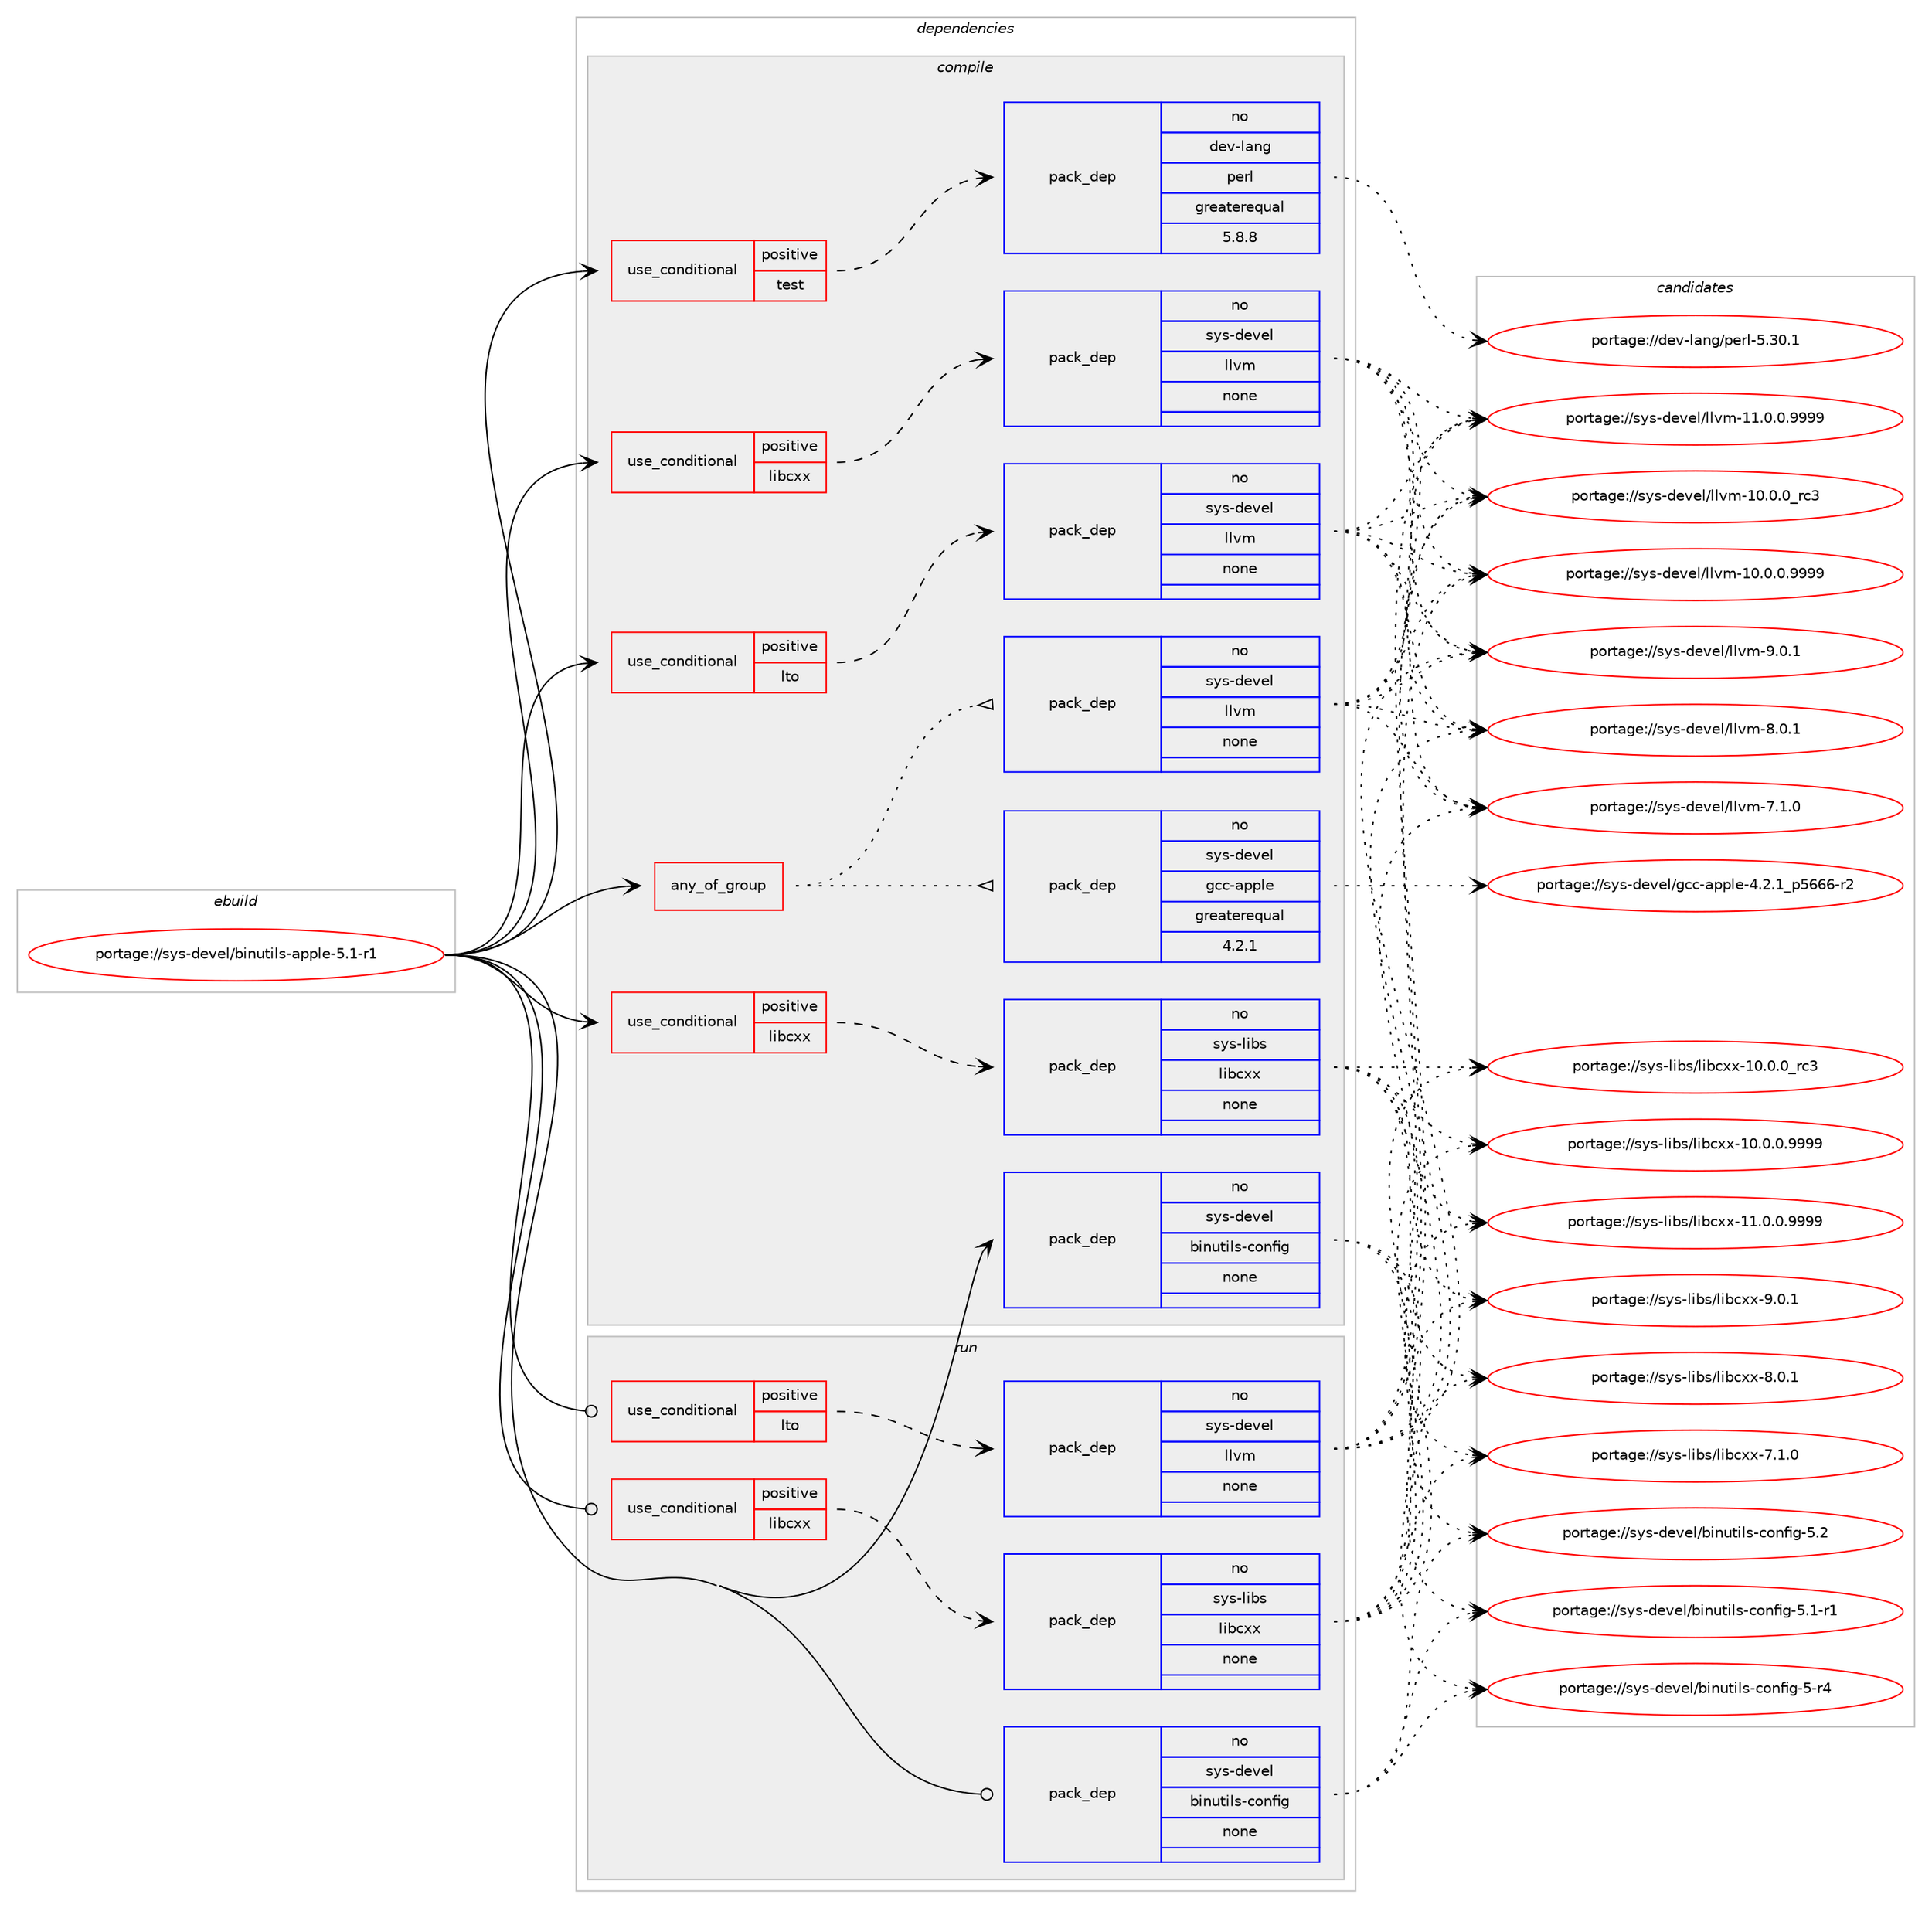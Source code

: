 digraph prolog {

# *************
# Graph options
# *************

newrank=true;
concentrate=true;
compound=true;
graph [rankdir=LR,fontname=Helvetica,fontsize=10,ranksep=1.5];#, ranksep=2.5, nodesep=0.2];
edge  [arrowhead=vee];
node  [fontname=Helvetica,fontsize=10];

# **********
# The ebuild
# **********

subgraph cluster_leftcol {
color=gray;
rank=same;
label=<<i>ebuild</i>>;
id [label="portage://sys-devel/binutils-apple-5.1-r1", color=red, width=4, href="../sys-devel/binutils-apple-5.1-r1.svg"];
}

# ****************
# The dependencies
# ****************

subgraph cluster_midcol {
color=gray;
label=<<i>dependencies</i>>;
subgraph cluster_compile {
fillcolor="#eeeeee";
style=filled;
label=<<i>compile</i>>;
subgraph any647 {
dependency26123 [label=<<TABLE BORDER="0" CELLBORDER="1" CELLSPACING="0" CELLPADDING="4"><TR><TD CELLPADDING="10">any_of_group</TD></TR></TABLE>>, shape=none, color=red];subgraph pack21078 {
dependency26124 [label=<<TABLE BORDER="0" CELLBORDER="1" CELLSPACING="0" CELLPADDING="4" WIDTH="220"><TR><TD ROWSPAN="6" CELLPADDING="30">pack_dep</TD></TR><TR><TD WIDTH="110">no</TD></TR><TR><TD>sys-devel</TD></TR><TR><TD>gcc-apple</TD></TR><TR><TD>greaterequal</TD></TR><TR><TD>4.2.1</TD></TR></TABLE>>, shape=none, color=blue];
}
dependency26123:e -> dependency26124:w [weight=20,style="dotted",arrowhead="oinv"];
subgraph pack21079 {
dependency26125 [label=<<TABLE BORDER="0" CELLBORDER="1" CELLSPACING="0" CELLPADDING="4" WIDTH="220"><TR><TD ROWSPAN="6" CELLPADDING="30">pack_dep</TD></TR><TR><TD WIDTH="110">no</TD></TR><TR><TD>sys-devel</TD></TR><TR><TD>llvm</TD></TR><TR><TD>none</TD></TR><TR><TD></TD></TR></TABLE>>, shape=none, color=blue];
}
dependency26123:e -> dependency26125:w [weight=20,style="dotted",arrowhead="oinv"];
}
id:e -> dependency26123:w [weight=20,style="solid",arrowhead="vee"];
subgraph cond4396 {
dependency26126 [label=<<TABLE BORDER="0" CELLBORDER="1" CELLSPACING="0" CELLPADDING="4"><TR><TD ROWSPAN="3" CELLPADDING="10">use_conditional</TD></TR><TR><TD>positive</TD></TR><TR><TD>libcxx</TD></TR></TABLE>>, shape=none, color=red];
subgraph pack21080 {
dependency26127 [label=<<TABLE BORDER="0" CELLBORDER="1" CELLSPACING="0" CELLPADDING="4" WIDTH="220"><TR><TD ROWSPAN="6" CELLPADDING="30">pack_dep</TD></TR><TR><TD WIDTH="110">no</TD></TR><TR><TD>sys-devel</TD></TR><TR><TD>llvm</TD></TR><TR><TD>none</TD></TR><TR><TD></TD></TR></TABLE>>, shape=none, color=blue];
}
dependency26126:e -> dependency26127:w [weight=20,style="dashed",arrowhead="vee"];
}
id:e -> dependency26126:w [weight=20,style="solid",arrowhead="vee"];
subgraph cond4397 {
dependency26128 [label=<<TABLE BORDER="0" CELLBORDER="1" CELLSPACING="0" CELLPADDING="4"><TR><TD ROWSPAN="3" CELLPADDING="10">use_conditional</TD></TR><TR><TD>positive</TD></TR><TR><TD>libcxx</TD></TR></TABLE>>, shape=none, color=red];
subgraph pack21081 {
dependency26129 [label=<<TABLE BORDER="0" CELLBORDER="1" CELLSPACING="0" CELLPADDING="4" WIDTH="220"><TR><TD ROWSPAN="6" CELLPADDING="30">pack_dep</TD></TR><TR><TD WIDTH="110">no</TD></TR><TR><TD>sys-libs</TD></TR><TR><TD>libcxx</TD></TR><TR><TD>none</TD></TR><TR><TD></TD></TR></TABLE>>, shape=none, color=blue];
}
dependency26128:e -> dependency26129:w [weight=20,style="dashed",arrowhead="vee"];
}
id:e -> dependency26128:w [weight=20,style="solid",arrowhead="vee"];
subgraph cond4398 {
dependency26130 [label=<<TABLE BORDER="0" CELLBORDER="1" CELLSPACING="0" CELLPADDING="4"><TR><TD ROWSPAN="3" CELLPADDING="10">use_conditional</TD></TR><TR><TD>positive</TD></TR><TR><TD>lto</TD></TR></TABLE>>, shape=none, color=red];
subgraph pack21082 {
dependency26131 [label=<<TABLE BORDER="0" CELLBORDER="1" CELLSPACING="0" CELLPADDING="4" WIDTH="220"><TR><TD ROWSPAN="6" CELLPADDING="30">pack_dep</TD></TR><TR><TD WIDTH="110">no</TD></TR><TR><TD>sys-devel</TD></TR><TR><TD>llvm</TD></TR><TR><TD>none</TD></TR><TR><TD></TD></TR></TABLE>>, shape=none, color=blue];
}
dependency26130:e -> dependency26131:w [weight=20,style="dashed",arrowhead="vee"];
}
id:e -> dependency26130:w [weight=20,style="solid",arrowhead="vee"];
subgraph cond4399 {
dependency26132 [label=<<TABLE BORDER="0" CELLBORDER="1" CELLSPACING="0" CELLPADDING="4"><TR><TD ROWSPAN="3" CELLPADDING="10">use_conditional</TD></TR><TR><TD>positive</TD></TR><TR><TD>test</TD></TR></TABLE>>, shape=none, color=red];
subgraph pack21083 {
dependency26133 [label=<<TABLE BORDER="0" CELLBORDER="1" CELLSPACING="0" CELLPADDING="4" WIDTH="220"><TR><TD ROWSPAN="6" CELLPADDING="30">pack_dep</TD></TR><TR><TD WIDTH="110">no</TD></TR><TR><TD>dev-lang</TD></TR><TR><TD>perl</TD></TR><TR><TD>greaterequal</TD></TR><TR><TD>5.8.8</TD></TR></TABLE>>, shape=none, color=blue];
}
dependency26132:e -> dependency26133:w [weight=20,style="dashed",arrowhead="vee"];
}
id:e -> dependency26132:w [weight=20,style="solid",arrowhead="vee"];
subgraph pack21084 {
dependency26134 [label=<<TABLE BORDER="0" CELLBORDER="1" CELLSPACING="0" CELLPADDING="4" WIDTH="220"><TR><TD ROWSPAN="6" CELLPADDING="30">pack_dep</TD></TR><TR><TD WIDTH="110">no</TD></TR><TR><TD>sys-devel</TD></TR><TR><TD>binutils-config</TD></TR><TR><TD>none</TD></TR><TR><TD></TD></TR></TABLE>>, shape=none, color=blue];
}
id:e -> dependency26134:w [weight=20,style="solid",arrowhead="vee"];
}
subgraph cluster_compileandrun {
fillcolor="#eeeeee";
style=filled;
label=<<i>compile and run</i>>;
}
subgraph cluster_run {
fillcolor="#eeeeee";
style=filled;
label=<<i>run</i>>;
subgraph cond4400 {
dependency26135 [label=<<TABLE BORDER="0" CELLBORDER="1" CELLSPACING="0" CELLPADDING="4"><TR><TD ROWSPAN="3" CELLPADDING="10">use_conditional</TD></TR><TR><TD>positive</TD></TR><TR><TD>libcxx</TD></TR></TABLE>>, shape=none, color=red];
subgraph pack21085 {
dependency26136 [label=<<TABLE BORDER="0" CELLBORDER="1" CELLSPACING="0" CELLPADDING="4" WIDTH="220"><TR><TD ROWSPAN="6" CELLPADDING="30">pack_dep</TD></TR><TR><TD WIDTH="110">no</TD></TR><TR><TD>sys-libs</TD></TR><TR><TD>libcxx</TD></TR><TR><TD>none</TD></TR><TR><TD></TD></TR></TABLE>>, shape=none, color=blue];
}
dependency26135:e -> dependency26136:w [weight=20,style="dashed",arrowhead="vee"];
}
id:e -> dependency26135:w [weight=20,style="solid",arrowhead="odot"];
subgraph cond4401 {
dependency26137 [label=<<TABLE BORDER="0" CELLBORDER="1" CELLSPACING="0" CELLPADDING="4"><TR><TD ROWSPAN="3" CELLPADDING="10">use_conditional</TD></TR><TR><TD>positive</TD></TR><TR><TD>lto</TD></TR></TABLE>>, shape=none, color=red];
subgraph pack21086 {
dependency26138 [label=<<TABLE BORDER="0" CELLBORDER="1" CELLSPACING="0" CELLPADDING="4" WIDTH="220"><TR><TD ROWSPAN="6" CELLPADDING="30">pack_dep</TD></TR><TR><TD WIDTH="110">no</TD></TR><TR><TD>sys-devel</TD></TR><TR><TD>llvm</TD></TR><TR><TD>none</TD></TR><TR><TD></TD></TR></TABLE>>, shape=none, color=blue];
}
dependency26137:e -> dependency26138:w [weight=20,style="dashed",arrowhead="vee"];
}
id:e -> dependency26137:w [weight=20,style="solid",arrowhead="odot"];
subgraph pack21087 {
dependency26139 [label=<<TABLE BORDER="0" CELLBORDER="1" CELLSPACING="0" CELLPADDING="4" WIDTH="220"><TR><TD ROWSPAN="6" CELLPADDING="30">pack_dep</TD></TR><TR><TD WIDTH="110">no</TD></TR><TR><TD>sys-devel</TD></TR><TR><TD>binutils-config</TD></TR><TR><TD>none</TD></TR><TR><TD></TD></TR></TABLE>>, shape=none, color=blue];
}
id:e -> dependency26139:w [weight=20,style="solid",arrowhead="odot"];
}
}

# **************
# The candidates
# **************

subgraph cluster_choices {
rank=same;
color=gray;
label=<<i>candidates</i>>;

subgraph choice21078 {
color=black;
nodesep=1;
choice11512111545100101118101108471039999459711211210810145524650464995112535454544511450 [label="portage://sys-devel/gcc-apple-4.2.1_p5666-r2", color=red, width=4,href="../sys-devel/gcc-apple-4.2.1_p5666-r2.svg"];
dependency26124:e -> choice11512111545100101118101108471039999459711211210810145524650464995112535454544511450:w [style=dotted,weight="100"];
}
subgraph choice21079 {
color=black;
nodesep=1;
choice1151211154510010111810110847108108118109455746484649 [label="portage://sys-devel/llvm-9.0.1", color=red, width=4,href="../sys-devel/llvm-9.0.1.svg"];
choice1151211154510010111810110847108108118109455646484649 [label="portage://sys-devel/llvm-8.0.1", color=red, width=4,href="../sys-devel/llvm-8.0.1.svg"];
choice1151211154510010111810110847108108118109455546494648 [label="portage://sys-devel/llvm-7.1.0", color=red, width=4,href="../sys-devel/llvm-7.1.0.svg"];
choice1151211154510010111810110847108108118109454949464846484657575757 [label="portage://sys-devel/llvm-11.0.0.9999", color=red, width=4,href="../sys-devel/llvm-11.0.0.9999.svg"];
choice115121115451001011181011084710810811810945494846484648951149951 [label="portage://sys-devel/llvm-10.0.0_rc3", color=red, width=4,href="../sys-devel/llvm-10.0.0_rc3.svg"];
choice1151211154510010111810110847108108118109454948464846484657575757 [label="portage://sys-devel/llvm-10.0.0.9999", color=red, width=4,href="../sys-devel/llvm-10.0.0.9999.svg"];
dependency26125:e -> choice1151211154510010111810110847108108118109455746484649:w [style=dotted,weight="100"];
dependency26125:e -> choice1151211154510010111810110847108108118109455646484649:w [style=dotted,weight="100"];
dependency26125:e -> choice1151211154510010111810110847108108118109455546494648:w [style=dotted,weight="100"];
dependency26125:e -> choice1151211154510010111810110847108108118109454949464846484657575757:w [style=dotted,weight="100"];
dependency26125:e -> choice115121115451001011181011084710810811810945494846484648951149951:w [style=dotted,weight="100"];
dependency26125:e -> choice1151211154510010111810110847108108118109454948464846484657575757:w [style=dotted,weight="100"];
}
subgraph choice21080 {
color=black;
nodesep=1;
choice1151211154510010111810110847108108118109455746484649 [label="portage://sys-devel/llvm-9.0.1", color=red, width=4,href="../sys-devel/llvm-9.0.1.svg"];
choice1151211154510010111810110847108108118109455646484649 [label="portage://sys-devel/llvm-8.0.1", color=red, width=4,href="../sys-devel/llvm-8.0.1.svg"];
choice1151211154510010111810110847108108118109455546494648 [label="portage://sys-devel/llvm-7.1.0", color=red, width=4,href="../sys-devel/llvm-7.1.0.svg"];
choice1151211154510010111810110847108108118109454949464846484657575757 [label="portage://sys-devel/llvm-11.0.0.9999", color=red, width=4,href="../sys-devel/llvm-11.0.0.9999.svg"];
choice115121115451001011181011084710810811810945494846484648951149951 [label="portage://sys-devel/llvm-10.0.0_rc3", color=red, width=4,href="../sys-devel/llvm-10.0.0_rc3.svg"];
choice1151211154510010111810110847108108118109454948464846484657575757 [label="portage://sys-devel/llvm-10.0.0.9999", color=red, width=4,href="../sys-devel/llvm-10.0.0.9999.svg"];
dependency26127:e -> choice1151211154510010111810110847108108118109455746484649:w [style=dotted,weight="100"];
dependency26127:e -> choice1151211154510010111810110847108108118109455646484649:w [style=dotted,weight="100"];
dependency26127:e -> choice1151211154510010111810110847108108118109455546494648:w [style=dotted,weight="100"];
dependency26127:e -> choice1151211154510010111810110847108108118109454949464846484657575757:w [style=dotted,weight="100"];
dependency26127:e -> choice115121115451001011181011084710810811810945494846484648951149951:w [style=dotted,weight="100"];
dependency26127:e -> choice1151211154510010111810110847108108118109454948464846484657575757:w [style=dotted,weight="100"];
}
subgraph choice21081 {
color=black;
nodesep=1;
choice1151211154510810598115471081059899120120455746484649 [label="portage://sys-libs/libcxx-9.0.1", color=red, width=4,href="../sys-libs/libcxx-9.0.1.svg"];
choice1151211154510810598115471081059899120120455646484649 [label="portage://sys-libs/libcxx-8.0.1", color=red, width=4,href="../sys-libs/libcxx-8.0.1.svg"];
choice1151211154510810598115471081059899120120455546494648 [label="portage://sys-libs/libcxx-7.1.0", color=red, width=4,href="../sys-libs/libcxx-7.1.0.svg"];
choice1151211154510810598115471081059899120120454949464846484657575757 [label="portage://sys-libs/libcxx-11.0.0.9999", color=red, width=4,href="../sys-libs/libcxx-11.0.0.9999.svg"];
choice115121115451081059811547108105989912012045494846484648951149951 [label="portage://sys-libs/libcxx-10.0.0_rc3", color=red, width=4,href="../sys-libs/libcxx-10.0.0_rc3.svg"];
choice1151211154510810598115471081059899120120454948464846484657575757 [label="portage://sys-libs/libcxx-10.0.0.9999", color=red, width=4,href="../sys-libs/libcxx-10.0.0.9999.svg"];
dependency26129:e -> choice1151211154510810598115471081059899120120455746484649:w [style=dotted,weight="100"];
dependency26129:e -> choice1151211154510810598115471081059899120120455646484649:w [style=dotted,weight="100"];
dependency26129:e -> choice1151211154510810598115471081059899120120455546494648:w [style=dotted,weight="100"];
dependency26129:e -> choice1151211154510810598115471081059899120120454949464846484657575757:w [style=dotted,weight="100"];
dependency26129:e -> choice115121115451081059811547108105989912012045494846484648951149951:w [style=dotted,weight="100"];
dependency26129:e -> choice1151211154510810598115471081059899120120454948464846484657575757:w [style=dotted,weight="100"];
}
subgraph choice21082 {
color=black;
nodesep=1;
choice1151211154510010111810110847108108118109455746484649 [label="portage://sys-devel/llvm-9.0.1", color=red, width=4,href="../sys-devel/llvm-9.0.1.svg"];
choice1151211154510010111810110847108108118109455646484649 [label="portage://sys-devel/llvm-8.0.1", color=red, width=4,href="../sys-devel/llvm-8.0.1.svg"];
choice1151211154510010111810110847108108118109455546494648 [label="portage://sys-devel/llvm-7.1.0", color=red, width=4,href="../sys-devel/llvm-7.1.0.svg"];
choice1151211154510010111810110847108108118109454949464846484657575757 [label="portage://sys-devel/llvm-11.0.0.9999", color=red, width=4,href="../sys-devel/llvm-11.0.0.9999.svg"];
choice115121115451001011181011084710810811810945494846484648951149951 [label="portage://sys-devel/llvm-10.0.0_rc3", color=red, width=4,href="../sys-devel/llvm-10.0.0_rc3.svg"];
choice1151211154510010111810110847108108118109454948464846484657575757 [label="portage://sys-devel/llvm-10.0.0.9999", color=red, width=4,href="../sys-devel/llvm-10.0.0.9999.svg"];
dependency26131:e -> choice1151211154510010111810110847108108118109455746484649:w [style=dotted,weight="100"];
dependency26131:e -> choice1151211154510010111810110847108108118109455646484649:w [style=dotted,weight="100"];
dependency26131:e -> choice1151211154510010111810110847108108118109455546494648:w [style=dotted,weight="100"];
dependency26131:e -> choice1151211154510010111810110847108108118109454949464846484657575757:w [style=dotted,weight="100"];
dependency26131:e -> choice115121115451001011181011084710810811810945494846484648951149951:w [style=dotted,weight="100"];
dependency26131:e -> choice1151211154510010111810110847108108118109454948464846484657575757:w [style=dotted,weight="100"];
}
subgraph choice21083 {
color=black;
nodesep=1;
choice10010111845108971101034711210111410845534651484649 [label="portage://dev-lang/perl-5.30.1", color=red, width=4,href="../dev-lang/perl-5.30.1.svg"];
dependency26133:e -> choice10010111845108971101034711210111410845534651484649:w [style=dotted,weight="100"];
}
subgraph choice21084 {
color=black;
nodesep=1;
choice115121115451001011181011084798105110117116105108115459911111010210510345534650 [label="portage://sys-devel/binutils-config-5.2", color=red, width=4,href="../sys-devel/binutils-config-5.2.svg"];
choice1151211154510010111810110847981051101171161051081154599111110102105103455346494511449 [label="portage://sys-devel/binutils-config-5.1-r1", color=red, width=4,href="../sys-devel/binutils-config-5.1-r1.svg"];
choice115121115451001011181011084798105110117116105108115459911111010210510345534511452 [label="portage://sys-devel/binutils-config-5-r4", color=red, width=4,href="../sys-devel/binutils-config-5-r4.svg"];
dependency26134:e -> choice115121115451001011181011084798105110117116105108115459911111010210510345534650:w [style=dotted,weight="100"];
dependency26134:e -> choice1151211154510010111810110847981051101171161051081154599111110102105103455346494511449:w [style=dotted,weight="100"];
dependency26134:e -> choice115121115451001011181011084798105110117116105108115459911111010210510345534511452:w [style=dotted,weight="100"];
}
subgraph choice21085 {
color=black;
nodesep=1;
choice1151211154510810598115471081059899120120455746484649 [label="portage://sys-libs/libcxx-9.0.1", color=red, width=4,href="../sys-libs/libcxx-9.0.1.svg"];
choice1151211154510810598115471081059899120120455646484649 [label="portage://sys-libs/libcxx-8.0.1", color=red, width=4,href="../sys-libs/libcxx-8.0.1.svg"];
choice1151211154510810598115471081059899120120455546494648 [label="portage://sys-libs/libcxx-7.1.0", color=red, width=4,href="../sys-libs/libcxx-7.1.0.svg"];
choice1151211154510810598115471081059899120120454949464846484657575757 [label="portage://sys-libs/libcxx-11.0.0.9999", color=red, width=4,href="../sys-libs/libcxx-11.0.0.9999.svg"];
choice115121115451081059811547108105989912012045494846484648951149951 [label="portage://sys-libs/libcxx-10.0.0_rc3", color=red, width=4,href="../sys-libs/libcxx-10.0.0_rc3.svg"];
choice1151211154510810598115471081059899120120454948464846484657575757 [label="portage://sys-libs/libcxx-10.0.0.9999", color=red, width=4,href="../sys-libs/libcxx-10.0.0.9999.svg"];
dependency26136:e -> choice1151211154510810598115471081059899120120455746484649:w [style=dotted,weight="100"];
dependency26136:e -> choice1151211154510810598115471081059899120120455646484649:w [style=dotted,weight="100"];
dependency26136:e -> choice1151211154510810598115471081059899120120455546494648:w [style=dotted,weight="100"];
dependency26136:e -> choice1151211154510810598115471081059899120120454949464846484657575757:w [style=dotted,weight="100"];
dependency26136:e -> choice115121115451081059811547108105989912012045494846484648951149951:w [style=dotted,weight="100"];
dependency26136:e -> choice1151211154510810598115471081059899120120454948464846484657575757:w [style=dotted,weight="100"];
}
subgraph choice21086 {
color=black;
nodesep=1;
choice1151211154510010111810110847108108118109455746484649 [label="portage://sys-devel/llvm-9.0.1", color=red, width=4,href="../sys-devel/llvm-9.0.1.svg"];
choice1151211154510010111810110847108108118109455646484649 [label="portage://sys-devel/llvm-8.0.1", color=red, width=4,href="../sys-devel/llvm-8.0.1.svg"];
choice1151211154510010111810110847108108118109455546494648 [label="portage://sys-devel/llvm-7.1.0", color=red, width=4,href="../sys-devel/llvm-7.1.0.svg"];
choice1151211154510010111810110847108108118109454949464846484657575757 [label="portage://sys-devel/llvm-11.0.0.9999", color=red, width=4,href="../sys-devel/llvm-11.0.0.9999.svg"];
choice115121115451001011181011084710810811810945494846484648951149951 [label="portage://sys-devel/llvm-10.0.0_rc3", color=red, width=4,href="../sys-devel/llvm-10.0.0_rc3.svg"];
choice1151211154510010111810110847108108118109454948464846484657575757 [label="portage://sys-devel/llvm-10.0.0.9999", color=red, width=4,href="../sys-devel/llvm-10.0.0.9999.svg"];
dependency26138:e -> choice1151211154510010111810110847108108118109455746484649:w [style=dotted,weight="100"];
dependency26138:e -> choice1151211154510010111810110847108108118109455646484649:w [style=dotted,weight="100"];
dependency26138:e -> choice1151211154510010111810110847108108118109455546494648:w [style=dotted,weight="100"];
dependency26138:e -> choice1151211154510010111810110847108108118109454949464846484657575757:w [style=dotted,weight="100"];
dependency26138:e -> choice115121115451001011181011084710810811810945494846484648951149951:w [style=dotted,weight="100"];
dependency26138:e -> choice1151211154510010111810110847108108118109454948464846484657575757:w [style=dotted,weight="100"];
}
subgraph choice21087 {
color=black;
nodesep=1;
choice115121115451001011181011084798105110117116105108115459911111010210510345534650 [label="portage://sys-devel/binutils-config-5.2", color=red, width=4,href="../sys-devel/binutils-config-5.2.svg"];
choice1151211154510010111810110847981051101171161051081154599111110102105103455346494511449 [label="portage://sys-devel/binutils-config-5.1-r1", color=red, width=4,href="../sys-devel/binutils-config-5.1-r1.svg"];
choice115121115451001011181011084798105110117116105108115459911111010210510345534511452 [label="portage://sys-devel/binutils-config-5-r4", color=red, width=4,href="../sys-devel/binutils-config-5-r4.svg"];
dependency26139:e -> choice115121115451001011181011084798105110117116105108115459911111010210510345534650:w [style=dotted,weight="100"];
dependency26139:e -> choice1151211154510010111810110847981051101171161051081154599111110102105103455346494511449:w [style=dotted,weight="100"];
dependency26139:e -> choice115121115451001011181011084798105110117116105108115459911111010210510345534511452:w [style=dotted,weight="100"];
}
}

}
